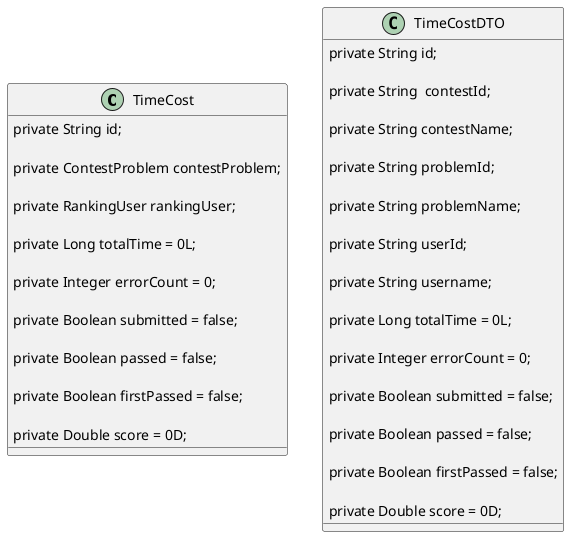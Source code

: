 @startuml

class TimeCost {

   private String id;

   private ContestProblem contestProblem;

   private RankingUser rankingUser;

   private Long totalTime = 0L;

   private Integer errorCount = 0;

   private Boolean submitted = false;

   private Boolean passed = false;

   private Boolean firstPassed = false;

   private Double score = 0D;

}

class TimeCostDTO {

   private String id;

   private String  contestId;

   private String contestName;

   private String problemId;

   private String problemName;

   private String userId;

   private String username;

   private Long totalTime = 0L;

   private Integer errorCount = 0;

   private Boolean submitted = false;

   private Boolean passed = false;

   private Boolean firstPassed = false;

   private Double score = 0D;
}


@enduml